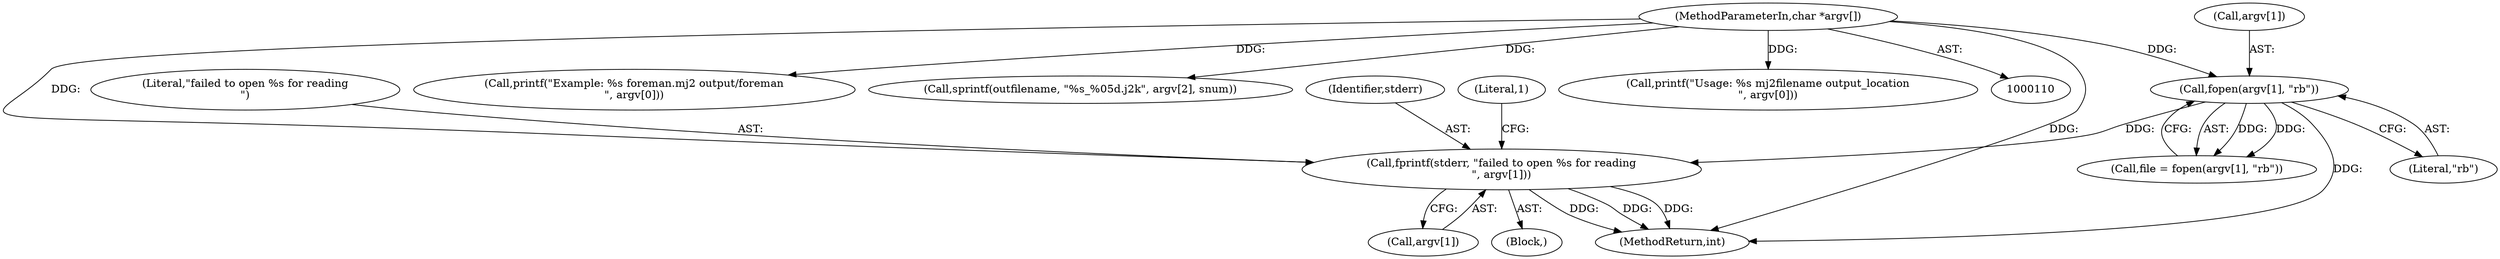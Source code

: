 digraph "0_openjpeg_6d8c0c06ee32dc03ba80acd48334e98728e56cf5@API" {
"1000154" [label="(Call,fprintf(stderr, \"failed to open %s for reading\n\", argv[1]))"];
"1000145" [label="(Call,fopen(argv[1], \"rb\"))"];
"1000112" [label="(MethodParameterIn,char *argv[])"];
"1000161" [label="(Literal,1)"];
"1000156" [label="(Literal,\"failed to open %s for reading\n\")"];
"1000157" [label="(Call,argv[1])"];
"1000146" [label="(Call,argv[1])"];
"1000143" [label="(Call,file = fopen(argv[1], \"rb\"))"];
"1000136" [label="(Call,printf(\"Example: %s foreman.mj2 output/foreman\n\", argv[0]))"];
"1000149" [label="(Literal,\"rb\")"];
"1000112" [label="(MethodParameterIn,char *argv[])"];
"1000145" [label="(Call,fopen(argv[1], \"rb\"))"];
"1000155" [label="(Identifier,stderr)"];
"1000153" [label="(Block,)"];
"1000294" [label="(Call,sprintf(outfilename, \"%s_%05d.j2k\", argv[2], snum))"];
"1000346" [label="(MethodReturn,int)"];
"1000154" [label="(Call,fprintf(stderr, \"failed to open %s for reading\n\", argv[1]))"];
"1000131" [label="(Call,printf(\"Usage: %s mj2filename output_location\n\", argv[0]))"];
"1000154" -> "1000153"  [label="AST: "];
"1000154" -> "1000157"  [label="CFG: "];
"1000155" -> "1000154"  [label="AST: "];
"1000156" -> "1000154"  [label="AST: "];
"1000157" -> "1000154"  [label="AST: "];
"1000161" -> "1000154"  [label="CFG: "];
"1000154" -> "1000346"  [label="DDG: "];
"1000154" -> "1000346"  [label="DDG: "];
"1000154" -> "1000346"  [label="DDG: "];
"1000145" -> "1000154"  [label="DDG: "];
"1000112" -> "1000154"  [label="DDG: "];
"1000145" -> "1000143"  [label="AST: "];
"1000145" -> "1000149"  [label="CFG: "];
"1000146" -> "1000145"  [label="AST: "];
"1000149" -> "1000145"  [label="AST: "];
"1000143" -> "1000145"  [label="CFG: "];
"1000145" -> "1000346"  [label="DDG: "];
"1000145" -> "1000143"  [label="DDG: "];
"1000145" -> "1000143"  [label="DDG: "];
"1000112" -> "1000145"  [label="DDG: "];
"1000112" -> "1000110"  [label="AST: "];
"1000112" -> "1000346"  [label="DDG: "];
"1000112" -> "1000131"  [label="DDG: "];
"1000112" -> "1000136"  [label="DDG: "];
"1000112" -> "1000294"  [label="DDG: "];
}
